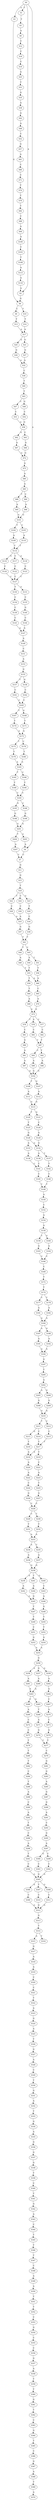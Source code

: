 strict digraph  {
	S0 -> S1 [ label = T ];
	S0 -> S2 [ label = A ];
	S0 -> S3 [ label = A ];
	S0 -> S4 [ label = A ];
	S1 -> S5 [ label = T ];
	S2 -> S6 [ label = G ];
	S3 -> S6 [ label = G ];
	S4 -> S7 [ label = C ];
	S5 -> S8 [ label = A ];
	S6 -> S9 [ label = C ];
	S6 -> S10 [ label = T ];
	S7 -> S11 [ label = G ];
	S8 -> S12 [ label = C ];
	S9 -> S13 [ label = T ];
	S10 -> S14 [ label = T ];
	S11 -> S15 [ label = G ];
	S12 -> S16 [ label = C ];
	S13 -> S17 [ label = A ];
	S14 -> S17 [ label = A ];
	S15 -> S18 [ label = T ];
	S16 -> S19 [ label = C ];
	S17 -> S20 [ label = A ];
	S17 -> S21 [ label = G ];
	S18 -> S22 [ label = T ];
	S18 -> S23 [ label = G ];
	S18 -> S24 [ label = C ];
	S19 -> S25 [ label = A ];
	S20 -> S26 [ label = G ];
	S21 -> S27 [ label = G ];
	S22 -> S28 [ label = C ];
	S23 -> S29 [ label = T ];
	S24 -> S30 [ label = C ];
	S25 -> S31 [ label = T ];
	S26 -> S32 [ label = A ];
	S27 -> S32 [ label = A ];
	S28 -> S33 [ label = A ];
	S29 -> S34 [ label = C ];
	S30 -> S33 [ label = A ];
	S31 -> S35 [ label = G ];
	S32 -> S36 [ label = C ];
	S33 -> S37 [ label = G ];
	S34 -> S38 [ label = G ];
	S35 -> S39 [ label = A ];
	S36 -> S40 [ label = T ];
	S37 -> S41 [ label = T ];
	S38 -> S41 [ label = T ];
	S39 -> S42 [ label = G ];
	S40 -> S43 [ label = T ];
	S41 -> S44 [ label = T ];
	S41 -> S45 [ label = C ];
	S42 -> S46 [ label = A ];
	S43 -> S47 [ label = C ];
	S43 -> S48 [ label = G ];
	S44 -> S49 [ label = A ];
	S45 -> S50 [ label = A ];
	S45 -> S51 [ label = T ];
	S46 -> S52 [ label = C ];
	S47 -> S53 [ label = C ];
	S48 -> S54 [ label = C ];
	S49 -> S55 [ label = T ];
	S50 -> S55 [ label = T ];
	S51 -> S56 [ label = T ];
	S52 -> S57 [ label = G ];
	S53 -> S58 [ label = G ];
	S54 -> S58 [ label = G ];
	S55 -> S59 [ label = T ];
	S55 -> S60 [ label = A ];
	S56 -> S60 [ label = A ];
	S57 -> S61 [ label = A ];
	S58 -> S62 [ label = G ];
	S58 -> S63 [ label = C ];
	S59 -> S64 [ label = T ];
	S60 -> S65 [ label = C ];
	S61 -> S66 [ label = C ];
	S62 -> S67 [ label = G ];
	S63 -> S68 [ label = G ];
	S64 -> S69 [ label = A ];
	S65 -> S70 [ label = A ];
	S66 -> S71 [ label = C ];
	S67 -> S72 [ label = G ];
	S68 -> S72 [ label = G ];
	S69 -> S73 [ label = A ];
	S70 -> S73 [ label = A ];
	S71 -> S74 [ label = T ];
	S72 -> S75 [ label = G ];
	S73 -> S76 [ label = T ];
	S73 -> S77 [ label = C ];
	S73 -> S78 [ label = A ];
	S74 -> S79 [ label = T ];
	S75 -> S80 [ label = A ];
	S76 -> S81 [ label = C ];
	S77 -> S82 [ label = C ];
	S78 -> S83 [ label = C ];
	S79 -> S84 [ label = T ];
	S80 -> S85 [ label = A ];
	S81 -> S86 [ label = G ];
	S82 -> S87 [ label = T ];
	S83 -> S87 [ label = T ];
	S84 -> S88 [ label = C ];
	S85 -> S89 [ label = T ];
	S85 -> S90 [ label = C ];
	S86 -> S91 [ label = A ];
	S87 -> S92 [ label = T ];
	S87 -> S93 [ label = C ];
	S88 -> S94 [ label = A ];
	S89 -> S95 [ label = A ];
	S90 -> S96 [ label = A ];
	S91 -> S97 [ label = A ];
	S92 -> S98 [ label = A ];
	S93 -> S99 [ label = A ];
	S94 -> S100 [ label = A ];
	S95 -> S101 [ label = G ];
	S96 -> S101 [ label = G ];
	S97 -> S102 [ label = G ];
	S98 -> S102 [ label = G ];
	S99 -> S102 [ label = G ];
	S100 -> S103 [ label = C ];
	S101 -> S104 [ label = T ];
	S101 -> S105 [ label = C ];
	S102 -> S106 [ label = T ];
	S102 -> S107 [ label = G ];
	S103 -> S108 [ label = T ];
	S104 -> S109 [ label = A ];
	S105 -> S110 [ label = A ];
	S106 -> S111 [ label = A ];
	S107 -> S112 [ label = A ];
	S108 -> S113 [ label = A ];
	S109 -> S114 [ label = T ];
	S110 -> S114 [ label = T ];
	S111 -> S115 [ label = G ];
	S112 -> S115 [ label = G ];
	S113 -> S116 [ label = A ];
	S114 -> S117 [ label = C ];
	S114 -> S118 [ label = A ];
	S114 -> S119 [ label = G ];
	S115 -> S120 [ label = T ];
	S115 -> S121 [ label = G ];
	S116 -> S2 [ label = A ];
	S117 -> S122 [ label = C ];
	S118 -> S123 [ label = C ];
	S119 -> S124 [ label = C ];
	S120 -> S125 [ label = T ];
	S121 -> S126 [ label = C ];
	S122 -> S127 [ label = C ];
	S123 -> S127 [ label = C ];
	S124 -> S127 [ label = C ];
	S125 -> S128 [ label = G ];
	S126 -> S129 [ label = G ];
	S127 -> S130 [ label = T ];
	S127 -> S131 [ label = G ];
	S128 -> S132 [ label = G ];
	S128 -> S133 [ label = A ];
	S129 -> S132 [ label = G ];
	S130 -> S134 [ label = C ];
	S131 -> S135 [ label = C ];
	S132 -> S136 [ label = A ];
	S132 -> S137 [ label = T ];
	S133 -> S138 [ label = A ];
	S134 -> S139 [ label = C ];
	S135 -> S140 [ label = G ];
	S136 -> S141 [ label = C ];
	S137 -> S142 [ label = T ];
	S138 -> S141 [ label = C ];
	S139 -> S143 [ label = C ];
	S140 -> S144 [ label = C ];
	S141 -> S145 [ label = C ];
	S142 -> S146 [ label = C ];
	S143 -> S147 [ label = A ];
	S144 -> S147 [ label = A ];
	S145 -> S148 [ label = T ];
	S146 -> S148 [ label = T ];
	S147 -> S149 [ label = A ];
	S148 -> S150 [ label = A ];
	S149 -> S151 [ label = C ];
	S150 -> S152 [ label = C ];
	S151 -> S153 [ label = A ];
	S152 -> S154 [ label = A ];
	S153 -> S155 [ label = G ];
	S154 -> S156 [ label = A ];
	S155 -> S157 [ label = T ];
	S155 -> S158 [ label = G ];
	S156 -> S159 [ label = T ];
	S156 -> S160 [ label = G ];
	S157 -> S161 [ label = C ];
	S158 -> S162 [ label = C ];
	S159 -> S163 [ label = G ];
	S160 -> S164 [ label = G ];
	S161 -> S165 [ label = C ];
	S162 -> S165 [ label = C ];
	S163 -> S166 [ label = C ];
	S164 -> S166 [ label = C ];
	S165 -> S167 [ label = T ];
	S165 -> S168 [ label = G ];
	S166 -> S169 [ label = C ];
	S167 -> S170 [ label = T ];
	S168 -> S171 [ label = T ];
	S169 -> S172 [ label = T ];
	S170 -> S173 [ label = G ];
	S171 -> S173 [ label = G ];
	S172 -> S174 [ label = T ];
	S173 -> S175 [ label = T ];
	S173 -> S176 [ label = C ];
	S174 -> S177 [ label = C ];
	S174 -> S178 [ label = T ];
	S175 -> S179 [ label = T ];
	S176 -> S180 [ label = T ];
	S177 -> S181 [ label = A ];
	S178 -> S182 [ label = A ];
	S179 -> S183 [ label = A ];
	S180 -> S183 [ label = A ];
	S181 -> S184 [ label = A ];
	S182 -> S184 [ label = A ];
	S183 -> S185 [ label = T ];
	S183 -> S186 [ label = C ];
	S184 -> S187 [ label = A ];
	S184 -> S188 [ label = G ];
	S185 -> S189 [ label = T ];
	S186 -> S190 [ label = T ];
	S187 -> S191 [ label = A ];
	S188 -> S192 [ label = A ];
	S189 -> S193 [ label = C ];
	S190 -> S193 [ label = C ];
	S191 -> S194 [ label = A ];
	S192 -> S194 [ label = A ];
	S193 -> S195 [ label = G ];
	S193 -> S196 [ label = C ];
	S194 -> S197 [ label = G ];
	S195 -> S198 [ label = G ];
	S196 -> S199 [ label = G ];
	S197 -> S200 [ label = T ];
	S198 -> S201 [ label = G ];
	S199 -> S201 [ label = G ];
	S200 -> S202 [ label = A ];
	S201 -> S203 [ label = A ];
	S201 -> S204 [ label = T ];
	S202 -> S205 [ label = A ];
	S202 -> S206 [ label = G ];
	S203 -> S4 [ label = A ];
	S204 -> S207 [ label = A ];
	S205 -> S208 [ label = G ];
	S206 -> S209 [ label = G ];
	S207 -> S7 [ label = C ];
	S208 -> S210 [ label = G ];
	S209 -> S210 [ label = G ];
	S210 -> S211 [ label = T ];
	S210 -> S212 [ label = C ];
	S211 -> S213 [ label = G ];
	S211 -> S214 [ label = C ];
	S212 -> S215 [ label = C ];
	S213 -> S216 [ label = T ];
	S214 -> S217 [ label = T ];
	S215 -> S217 [ label = T ];
	S216 -> S218 [ label = A ];
	S217 -> S219 [ label = T ];
	S217 -> S218 [ label = A ];
	S218 -> S220 [ label = A ];
	S219 -> S221 [ label = C ];
	S220 -> S222 [ label = A ];
	S221 -> S223 [ label = A ];
	S222 -> S224 [ label = C ];
	S223 -> S225 [ label = T ];
	S224 -> S226 [ label = G ];
	S225 -> S227 [ label = G ];
	S226 -> S228 [ label = C ];
	S227 -> S228 [ label = C ];
	S228 -> S229 [ label = C ];
	S228 -> S230 [ label = T ];
	S229 -> S231 [ label = T ];
	S230 -> S232 [ label = T ];
	S231 -> S233 [ label = A ];
	S232 -> S233 [ label = A ];
	S233 -> S234 [ label = A ];
	S233 -> S235 [ label = C ];
	S234 -> S236 [ label = A ];
	S235 -> S237 [ label = A ];
	S236 -> S238 [ label = G ];
	S237 -> S238 [ label = G ];
	S238 -> S239 [ label = A ];
	S238 -> S240 [ label = G ];
	S238 -> S241 [ label = T ];
	S239 -> S242 [ label = A ];
	S240 -> S243 [ label = C ];
	S241 -> S244 [ label = A ];
	S242 -> S245 [ label = G ];
	S243 -> S246 [ label = A ];
	S244 -> S245 [ label = G ];
	S245 -> S247 [ label = T ];
	S246 -> S248 [ label = G ];
	S247 -> S249 [ label = T ];
	S248 -> S250 [ label = T ];
	S249 -> S251 [ label = C ];
	S250 -> S252 [ label = T ];
	S251 -> S253 [ label = G ];
	S252 -> S254 [ label = G ];
	S253 -> S255 [ label = A ];
	S254 -> S255 [ label = A ];
	S255 -> S256 [ label = G ];
	S256 -> S257 [ label = G ];
	S256 -> S258 [ label = A ];
	S256 -> S259 [ label = G ];
	S257 -> S260 [ label = A ];
	S258 -> S261 [ label = A ];
	S259 -> S262 [ label = A ];
	S260 -> S263 [ label = A ];
	S261 -> S263 [ label = A ];
	S262 -> S264 [ label = A ];
	S263 -> S265 [ label = G ];
	S263 -> S266 [ label = C ];
	S264 -> S267 [ label = C ];
	S265 -> S268 [ label = T ];
	S266 -> S269 [ label = A ];
	S267 -> S270 [ label = A ];
	S268 -> S271 [ label = A ];
	S269 -> S272 [ label = C ];
	S270 -> S273 [ label = C ];
	S271 -> S274 [ label = G ];
	S272 -> S275 [ label = C ];
	S273 -> S276 [ label = G ];
	S274 -> S277 [ label = T ];
	S275 -> S278 [ label = T ];
	S276 -> S277 [ label = T ];
	S277 -> S279 [ label = C ];
	S278 -> S280 [ label = T ];
	S279 -> S281 [ label = G ];
	S280 -> S282 [ label = T ];
	S281 -> S283 [ label = G ];
	S282 -> S284 [ label = C ];
	S283 -> S285 [ label = A ];
	S284 -> S286 [ label = T ];
	S285 -> S287 [ label = G ];
	S286 -> S288 [ label = A ];
	S287 -> S289 [ label = G ];
	S288 -> S290 [ label = C ];
	S289 -> S291 [ label = A ];
	S290 -> S292 [ label = A ];
	S291 -> S293 [ label = C ];
	S292 -> S294 [ label = T ];
	S293 -> S295 [ label = G ];
	S294 -> S296 [ label = C ];
	S295 -> S297 [ label = A ];
	S296 -> S298 [ label = A ];
	S297 -> S299 [ label = C ];
	S297 -> S300 [ label = G ];
	S298 -> S301 [ label = T ];
	S299 -> S302 [ label = C ];
	S300 -> S303 [ label = C ];
	S301 -> S304 [ label = C ];
	S302 -> S305 [ label = G ];
	S303 -> S305 [ label = G ];
	S304 -> S305 [ label = G ];
	S305 -> S306 [ label = A ];
	S305 -> S307 [ label = T ];
	S305 -> S308 [ label = G ];
	S306 -> S309 [ label = C ];
	S307 -> S310 [ label = C ];
	S308 -> S311 [ label = C ];
	S309 -> S312 [ label = G ];
	S310 -> S312 [ label = G ];
	S311 -> S312 [ label = G ];
	S312 -> S313 [ label = G ];
	S313 -> S314 [ label = T ];
	S314 -> S315 [ label = A ];
	S314 -> S316 [ label = T ];
	S315 -> S317 [ label = G ];
	S317 -> S318 [ label = A ];
	S318 -> S319 [ label = A ];
	S319 -> S320 [ label = C ];
	S320 -> S321 [ label = C ];
	S321 -> S322 [ label = T ];
	S322 -> S323 [ label = A ];
	S323 -> S324 [ label = G ];
	S324 -> S325 [ label = A ];
	S325 -> S326 [ label = T ];
	S326 -> S327 [ label = G ];
	S327 -> S328 [ label = A ];
	S328 -> S329 [ label = C ];
	S329 -> S330 [ label = T ];
	S330 -> S331 [ label = G ];
	S331 -> S332 [ label = A ];
	S332 -> S333 [ label = T ];
	S333 -> S334 [ label = G ];
	S334 -> S335 [ label = A ];
	S335 -> S336 [ label = G ];
	S336 -> S337 [ label = G ];
	S337 -> S338 [ label = G ];
	S338 -> S339 [ label = T ];
	S339 -> S340 [ label = C ];
	S340 -> S341 [ label = T ];
	S341 -> S342 [ label = G ];
	S342 -> S343 [ label = A ];
	S343 -> S344 [ label = C ];
	S344 -> S345 [ label = T ];
	S345 -> S346 [ label = T ];
	S346 -> S347 [ label = T ];
	S347 -> S348 [ label = C ];
	S348 -> S349 [ label = A ];
	S349 -> S350 [ label = A ];
	S350 -> S351 [ label = T ];
	S351 -> S352 [ label = T ];
	S352 -> S353 [ label = C ];
	S353 -> S354 [ label = G ];
	S354 -> S355 [ label = C ];
	S355 -> S356 [ label = C ];
	S356 -> S357 [ label = G ];
	S357 -> S358 [ label = A ];
	S358 -> S359 [ label = T ];
	S359 -> S360 [ label = T ];
	S360 -> S361 [ label = G ];
	S361 -> S362 [ label = T ];
	S362 -> S363 [ label = C ];
	S363 -> S364 [ label = G ];
	S364 -> S365 [ label = T ];
	S365 -> S366 [ label = C ];
	S366 -> S367 [ label = G ];
	S367 -> S368 [ label = A ];
	S368 -> S369 [ label = T ];
	S369 -> S370 [ label = A ];
}

